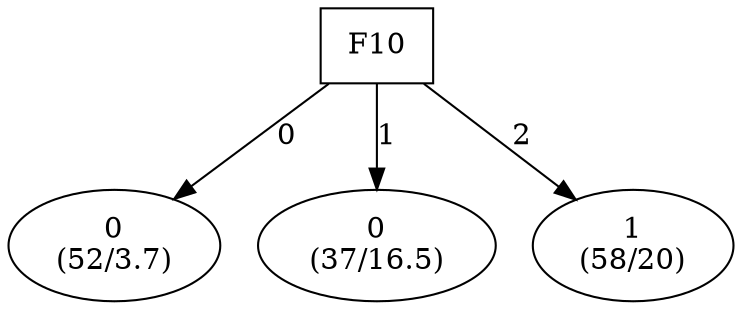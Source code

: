 digraph YaDT {
n0 [ shape=box, label="F10\n"]
n0 -> n1 [label="0"]
n1 [ shape=ellipse, label="0\n(52/3.7)"]
n0 -> n2 [label="1"]
n2 [ shape=ellipse, label="0\n(37/16.5)"]
n0 -> n3 [label="2"]
n3 [ shape=ellipse, label="1\n(58/20)"]
}
